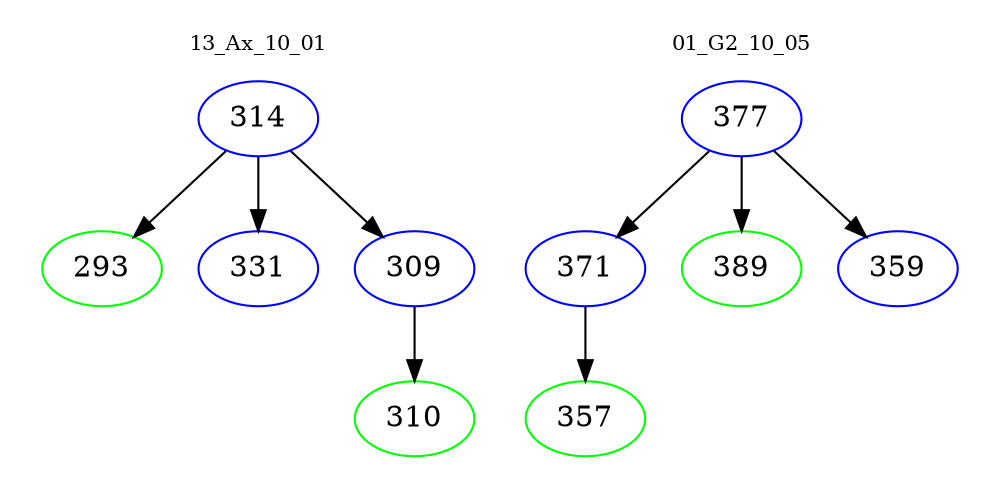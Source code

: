 digraph{
subgraph cluster_0 {
color = white
label = "13_Ax_10_01";
fontsize=10;
T0_314 [label="314", color="blue"]
T0_314 -> T0_293 [color="black"]
T0_293 [label="293", color="green"]
T0_314 -> T0_331 [color="black"]
T0_331 [label="331", color="blue"]
T0_314 -> T0_309 [color="black"]
T0_309 [label="309", color="blue"]
T0_309 -> T0_310 [color="black"]
T0_310 [label="310", color="green"]
}
subgraph cluster_1 {
color = white
label = "01_G2_10_05";
fontsize=10;
T1_377 [label="377", color="blue"]
T1_377 -> T1_371 [color="black"]
T1_371 [label="371", color="blue"]
T1_371 -> T1_357 [color="black"]
T1_357 [label="357", color="green"]
T1_377 -> T1_389 [color="black"]
T1_389 [label="389", color="green"]
T1_377 -> T1_359 [color="black"]
T1_359 [label="359", color="blue"]
}
}
